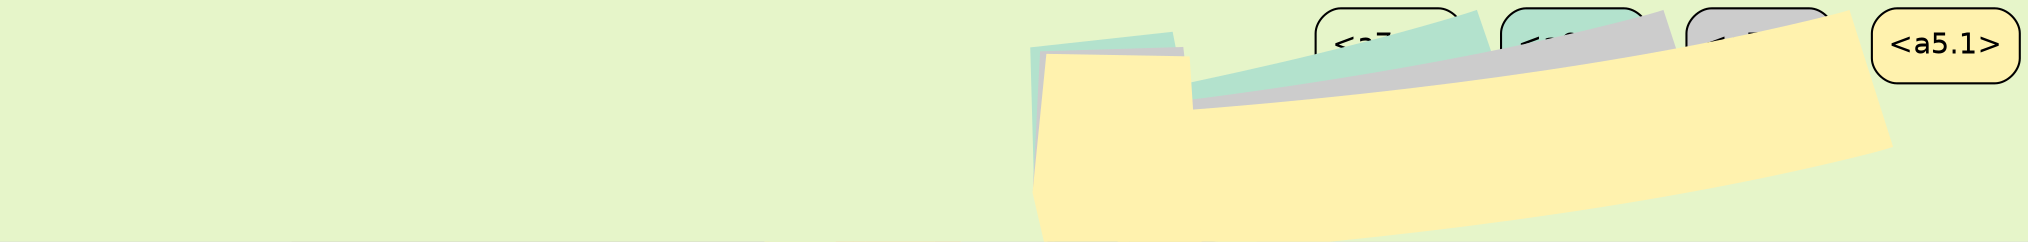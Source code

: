 strict digraph "" {
	graph [bgcolor=transparent,
		layout=dot,
		overlap=false,
		splines=true
	];
	"<m10>"	[color=black,
		fillcolor="#f4cae4",
		fontname=Helvetica,
		shape=box,
		style="filled, rounded"];
	"<resid_post>"	[color=black,
		fillcolor="#b3e2cd",
		fontname=Helvetica,
		shape=box,
		style="filled, rounded"];
	"<m10>" -> "<resid_post>"	[color="#f4cae4",
		penwidth=5.3999999999999995];
	"<a9.1>"	[color=black,
		fillcolor="#cccccc",
		fontname=Helvetica,
		shape=box,
		style="filled, rounded"];
	"<a9.1>" -> "<resid_post>"	[color="#cccccc",
		penwidth=13451.199999999999];
	"<m8>"	[color=black,
		fillcolor="#fff2ae",
		fontname=Helvetica,
		shape=box,
		style="filled, rounded"];
	"<m8>" -> "<resid_post>"	[color="#fff2ae",
		penwidth=68.39999999999999];
	"<a8.1>"	[color=black,
		fillcolor="#e6f5c9",
		fontname=Helvetica,
		shape=box,
		style="filled, rounded"];
	"<a8.1>" -> "<resid_post>"	[color="#e6f5c9",
		penwidth=69.0];
	"<m7>"	[color=black,
		fillcolor="#fdcdac",
		fontname=Helvetica,
		shape=box,
		style="filled, rounded"];
	"<m7>" -> "<resid_post>"	[color="#fdcdac",
		penwidth=69.8];
	"<a7.11>"	[color=black,
		fillcolor="#b3e2cd",
		fontname=Helvetica,
		shape=box,
		style="filled, rounded"];
	"<a7.11>" -> "<resid_post>"	[color="#b3e2cd",
		penwidth=69.0];
	"<a7.10>"	[color=black,
		fillcolor="#e6f5c9",
		fontname=Helvetica,
		shape=box,
		style="filled, rounded"];
	"<a7.10>" -> "<resid_post>"	[color="#e6f5c9",
		penwidth=6786.6];
	"<a7.2>"	[color=black,
		fillcolor="#e6f5c9",
		fontname=Helvetica,
		shape=box,
		style="filled, rounded"];
	"<a7.2>" -> "<resid_post>"	[color="#e6f5c9",
		penwidth=69.0];
	"<a6.1>"	[color=black,
		fillcolor="#b3e2cd",
		fontname=Helvetica,
		shape=box,
		style="filled, rounded"];
	"<a6.1>" -> "<resid_post>"	[color="#b3e2cd",
		penwidth=69.0];
	"<a5.5>"	[color=black,
		fillcolor="#cccccc",
		fontname=Helvetica,
		shape=box,
		style="filled, rounded"];
	"<a5.5>" -> "<resid_post>"	[color="#cccccc",
		penwidth=69.0];
	"<a5.1>"	[color=black,
		fillcolor="#fff2ae",
		fontname=Helvetica,
		shape=box,
		style="filled, rounded"];
	"<a5.1>" -> "<resid_post>"	[color="#fff2ae",
		penwidth=69.0];
}
